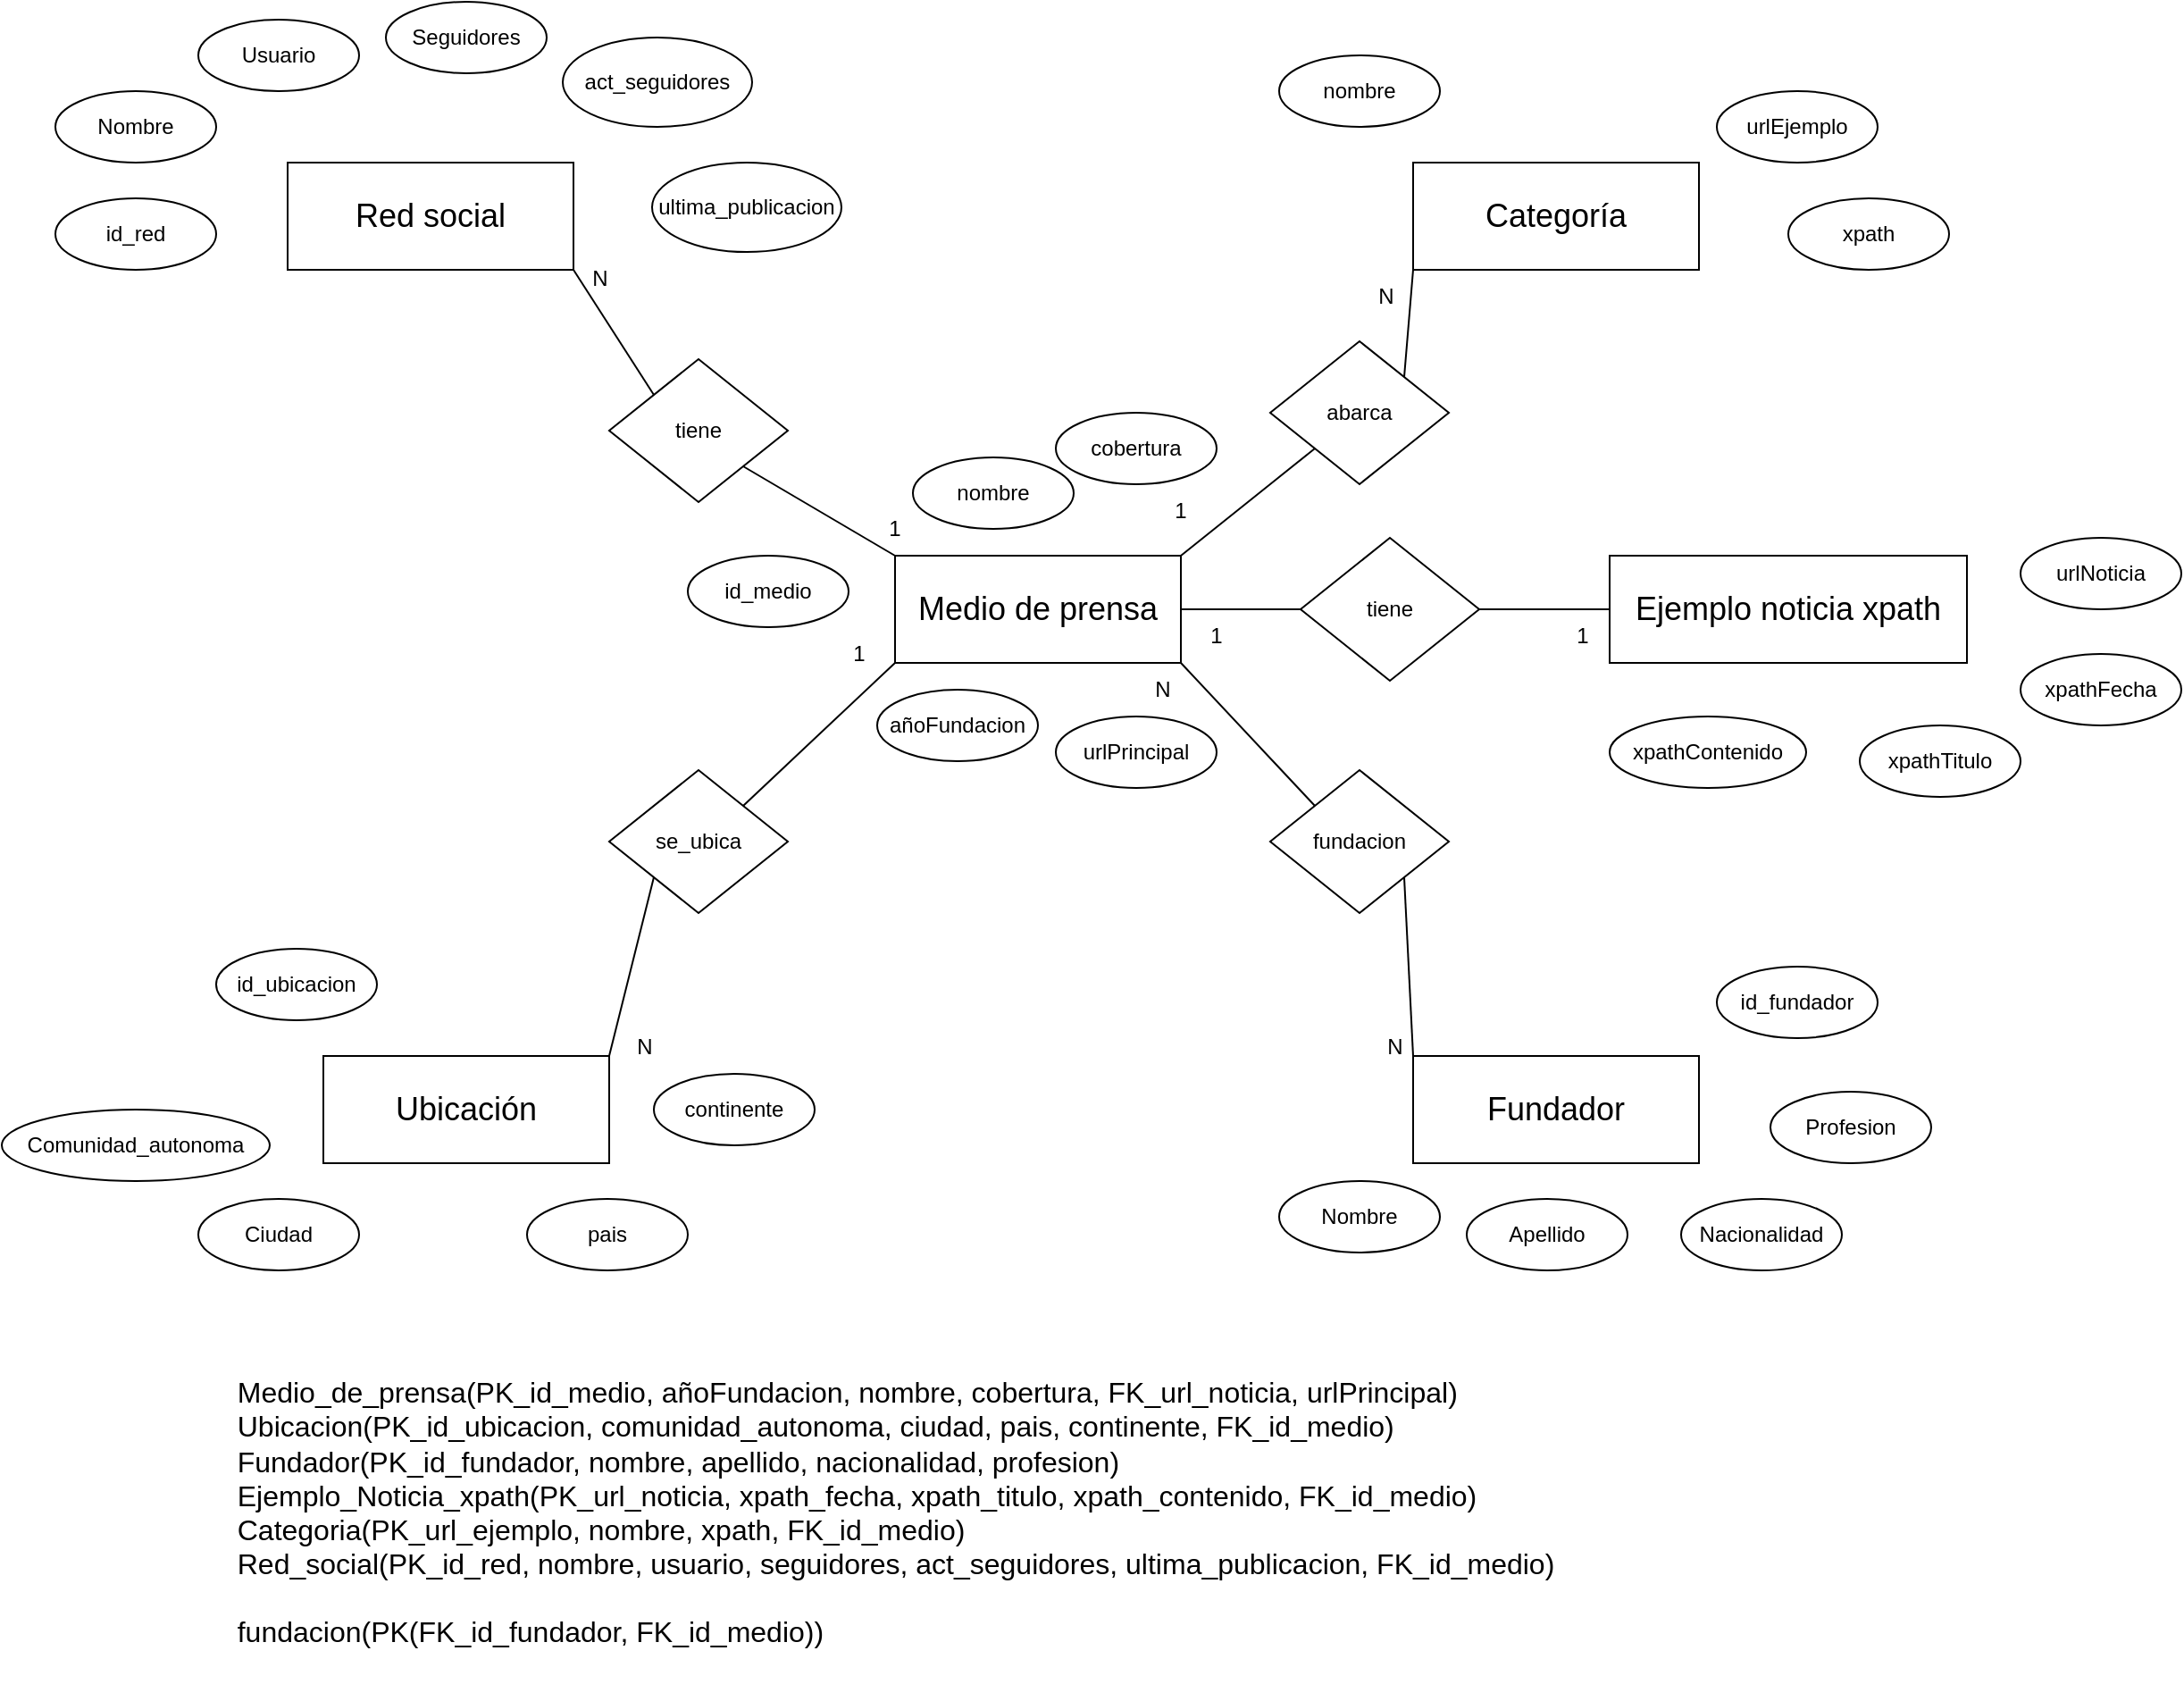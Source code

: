 <mxfile version="21.3.7" type="github">
  <diagram name="Página-1" id="EO1i5Yh0TXApXWwIkE9N">
    <mxGraphModel dx="1398" dy="1912" grid="1" gridSize="10" guides="1" tooltips="1" connect="1" arrows="1" fold="1" page="1" pageScale="1" pageWidth="827" pageHeight="1169" math="0" shadow="0">
      <root>
        <mxCell id="0" />
        <mxCell id="1" parent="0" />
        <mxCell id="UNjLjwTfi98Qa-1zKaNa-1" value="&lt;font style=&quot;font-size: 18px;&quot;&gt;Medio de prensa&lt;/font&gt;" style="rounded=0;whiteSpace=wrap;html=1;" parent="1" vertex="1">
          <mxGeometry x="600" y="120" width="160" height="60" as="geometry" />
        </mxCell>
        <mxCell id="UNjLjwTfi98Qa-1zKaNa-3" value="&lt;span style=&quot;font-size: 18px;&quot;&gt;Ubicación&lt;/span&gt;" style="rounded=0;whiteSpace=wrap;html=1;" parent="1" vertex="1">
          <mxGeometry x="280" y="400" width="160" height="60" as="geometry" />
        </mxCell>
        <mxCell id="UNjLjwTfi98Qa-1zKaNa-8" value="&lt;span style=&quot;font-size: 18px;&quot;&gt;Fundador&lt;/span&gt;" style="rounded=0;whiteSpace=wrap;html=1;" parent="1" vertex="1">
          <mxGeometry x="890" y="400" width="160" height="60" as="geometry" />
        </mxCell>
        <mxCell id="UNjLjwTfi98Qa-1zKaNa-9" value="&lt;span style=&quot;font-size: 18px;&quot;&gt;Red social&lt;/span&gt;" style="rounded=0;whiteSpace=wrap;html=1;" parent="1" vertex="1">
          <mxGeometry x="260" y="-100" width="160" height="60" as="geometry" />
        </mxCell>
        <mxCell id="UNjLjwTfi98Qa-1zKaNa-10" value="&lt;span style=&quot;font-size: 18px;&quot;&gt;Categoría&lt;/span&gt;" style="rounded=0;whiteSpace=wrap;html=1;" parent="1" vertex="1">
          <mxGeometry x="890" y="-100" width="160" height="60" as="geometry" />
        </mxCell>
        <mxCell id="rar-CTMczom2aFT5S0ZN-1" value="tiene" style="rhombus;whiteSpace=wrap;html=1;" parent="1" vertex="1">
          <mxGeometry x="440" y="10" width="100" height="80" as="geometry" />
        </mxCell>
        <mxCell id="rar-CTMczom2aFT5S0ZN-2" value="abarca" style="rhombus;whiteSpace=wrap;html=1;" parent="1" vertex="1">
          <mxGeometry x="810" width="100" height="80" as="geometry" />
        </mxCell>
        <mxCell id="rar-CTMczom2aFT5S0ZN-3" value="se_ubica" style="rhombus;whiteSpace=wrap;html=1;" parent="1" vertex="1">
          <mxGeometry x="440" y="240" width="100" height="80" as="geometry" />
        </mxCell>
        <mxCell id="rar-CTMczom2aFT5S0ZN-4" value="fundacion" style="rhombus;whiteSpace=wrap;html=1;" parent="1" vertex="1">
          <mxGeometry x="810" y="240" width="100" height="80" as="geometry" />
        </mxCell>
        <mxCell id="rar-CTMczom2aFT5S0ZN-5" value="" style="endArrow=none;html=1;rounded=0;entryX=1;entryY=1;entryDx=0;entryDy=0;exitX=0;exitY=0;exitDx=0;exitDy=0;" parent="1" source="UNjLjwTfi98Qa-1zKaNa-1" target="rar-CTMczom2aFT5S0ZN-1" edge="1">
          <mxGeometry width="50" height="50" relative="1" as="geometry">
            <mxPoint x="620" y="130" as="sourcePoint" />
            <mxPoint x="670" y="80" as="targetPoint" />
          </mxGeometry>
        </mxCell>
        <mxCell id="rar-CTMczom2aFT5S0ZN-8" value="" style="endArrow=none;html=1;rounded=0;entryX=1;entryY=1;entryDx=0;entryDy=0;exitX=0;exitY=0;exitDx=0;exitDy=0;" parent="1" source="rar-CTMczom2aFT5S0ZN-1" target="UNjLjwTfi98Qa-1zKaNa-9" edge="1">
          <mxGeometry width="50" height="50" relative="1" as="geometry">
            <mxPoint x="620" y="130" as="sourcePoint" />
            <mxPoint x="670" y="80" as="targetPoint" />
          </mxGeometry>
        </mxCell>
        <mxCell id="rar-CTMczom2aFT5S0ZN-10" value="" style="endArrow=none;html=1;rounded=0;entryX=0;entryY=1;entryDx=0;entryDy=0;exitX=1;exitY=0;exitDx=0;exitDy=0;" parent="1" source="rar-CTMczom2aFT5S0ZN-2" target="UNjLjwTfi98Qa-1zKaNa-10" edge="1">
          <mxGeometry width="50" height="50" relative="1" as="geometry">
            <mxPoint x="620" y="130" as="sourcePoint" />
            <mxPoint x="670" y="80" as="targetPoint" />
          </mxGeometry>
        </mxCell>
        <mxCell id="rar-CTMczom2aFT5S0ZN-11" value="" style="endArrow=none;html=1;rounded=0;entryX=0;entryY=1;entryDx=0;entryDy=0;exitX=1;exitY=0;exitDx=0;exitDy=0;" parent="1" source="UNjLjwTfi98Qa-1zKaNa-1" target="rar-CTMczom2aFT5S0ZN-2" edge="1">
          <mxGeometry width="50" height="50" relative="1" as="geometry">
            <mxPoint x="620" y="130" as="sourcePoint" />
            <mxPoint x="670" y="80" as="targetPoint" />
          </mxGeometry>
        </mxCell>
        <mxCell id="rar-CTMczom2aFT5S0ZN-12" value="" style="endArrow=none;html=1;rounded=0;exitX=1;exitY=0;exitDx=0;exitDy=0;entryX=0;entryY=1;entryDx=0;entryDy=0;" parent="1" source="rar-CTMczom2aFT5S0ZN-3" target="UNjLjwTfi98Qa-1zKaNa-1" edge="1">
          <mxGeometry width="50" height="50" relative="1" as="geometry">
            <mxPoint x="620" y="130" as="sourcePoint" />
            <mxPoint x="670" y="80" as="targetPoint" />
          </mxGeometry>
        </mxCell>
        <mxCell id="rar-CTMczom2aFT5S0ZN-13" value="" style="endArrow=none;html=1;rounded=0;exitX=1;exitY=0;exitDx=0;exitDy=0;entryX=0;entryY=1;entryDx=0;entryDy=0;" parent="1" source="UNjLjwTfi98Qa-1zKaNa-3" target="rar-CTMczom2aFT5S0ZN-3" edge="1">
          <mxGeometry width="50" height="50" relative="1" as="geometry">
            <mxPoint x="620" y="190" as="sourcePoint" />
            <mxPoint x="670" y="140" as="targetPoint" />
          </mxGeometry>
        </mxCell>
        <mxCell id="rar-CTMczom2aFT5S0ZN-14" value="" style="endArrow=none;html=1;rounded=0;entryX=1;entryY=1;entryDx=0;entryDy=0;exitX=0;exitY=0;exitDx=0;exitDy=0;" parent="1" source="rar-CTMczom2aFT5S0ZN-4" target="UNjLjwTfi98Qa-1zKaNa-1" edge="1">
          <mxGeometry width="50" height="50" relative="1" as="geometry">
            <mxPoint x="620" y="230" as="sourcePoint" />
            <mxPoint x="670" y="180" as="targetPoint" />
          </mxGeometry>
        </mxCell>
        <mxCell id="rar-CTMczom2aFT5S0ZN-15" value="" style="endArrow=none;html=1;rounded=0;exitX=0;exitY=0;exitDx=0;exitDy=0;entryX=1;entryY=1;entryDx=0;entryDy=0;" parent="1" source="UNjLjwTfi98Qa-1zKaNa-8" target="rar-CTMczom2aFT5S0ZN-4" edge="1">
          <mxGeometry width="50" height="50" relative="1" as="geometry">
            <mxPoint x="620" y="230" as="sourcePoint" />
            <mxPoint x="670" y="180" as="targetPoint" />
          </mxGeometry>
        </mxCell>
        <mxCell id="rar-CTMczom2aFT5S0ZN-16" value="Nombre" style="ellipse;whiteSpace=wrap;html=1;" parent="1" vertex="1">
          <mxGeometry x="815" y="470" width="90" height="40" as="geometry" />
        </mxCell>
        <mxCell id="rar-CTMczom2aFT5S0ZN-17" value="Apellido" style="ellipse;whiteSpace=wrap;html=1;" parent="1" vertex="1">
          <mxGeometry x="920" y="480" width="90" height="40" as="geometry" />
        </mxCell>
        <mxCell id="rar-CTMczom2aFT5S0ZN-18" value="Nombre" style="ellipse;whiteSpace=wrap;html=1;" parent="1" vertex="1">
          <mxGeometry x="130" y="-140" width="90" height="40" as="geometry" />
        </mxCell>
        <mxCell id="rar-CTMczom2aFT5S0ZN-19" value="Usuario" style="ellipse;whiteSpace=wrap;html=1;" parent="1" vertex="1">
          <mxGeometry x="210" y="-180" width="90" height="40" as="geometry" />
        </mxCell>
        <mxCell id="rar-CTMczom2aFT5S0ZN-20" value="Seguidores" style="ellipse;whiteSpace=wrap;html=1;" parent="1" vertex="1">
          <mxGeometry x="315" y="-190" width="90" height="40" as="geometry" />
        </mxCell>
        <mxCell id="rar-CTMczom2aFT5S0ZN-21" value="act_seguidores" style="ellipse;whiteSpace=wrap;html=1;" parent="1" vertex="1">
          <mxGeometry x="414" y="-170" width="106" height="50" as="geometry" />
        </mxCell>
        <mxCell id="rar-CTMczom2aFT5S0ZN-22" value="nombre" style="ellipse;whiteSpace=wrap;html=1;" parent="1" vertex="1">
          <mxGeometry x="815" y="-160" width="90" height="40" as="geometry" />
        </mxCell>
        <mxCell id="rar-CTMczom2aFT5S0ZN-23" value="urlPrincipal" style="ellipse;whiteSpace=wrap;html=1;" parent="1" vertex="1">
          <mxGeometry x="690" y="210" width="90" height="40" as="geometry" />
        </mxCell>
        <mxCell id="T7eWR32zqZG63hrGAhfz-1" value="urlEjemplo" style="ellipse;whiteSpace=wrap;html=1;" parent="1" vertex="1">
          <mxGeometry x="1060" y="-140" width="90" height="40" as="geometry" />
        </mxCell>
        <mxCell id="T7eWR32zqZG63hrGAhfz-2" value="xpath" style="ellipse;whiteSpace=wrap;html=1;" parent="1" vertex="1">
          <mxGeometry x="1100" y="-80" width="90" height="40" as="geometry" />
        </mxCell>
        <mxCell id="T7eWR32zqZG63hrGAhfz-3" value="&lt;span style=&quot;font-size: 18px;&quot;&gt;Ejemplo noticia xpath&lt;/span&gt;" style="rounded=0;whiteSpace=wrap;html=1;" parent="1" vertex="1">
          <mxGeometry x="1000" y="120" width="200" height="60" as="geometry" />
        </mxCell>
        <mxCell id="T7eWR32zqZG63hrGAhfz-4" value="Comunidad_autonoma" style="ellipse;whiteSpace=wrap;html=1;" parent="1" vertex="1">
          <mxGeometry x="100" y="430" width="150" height="40" as="geometry" />
        </mxCell>
        <mxCell id="T7eWR32zqZG63hrGAhfz-5" value="Nacionalidad" style="ellipse;whiteSpace=wrap;html=1;" parent="1" vertex="1">
          <mxGeometry x="1040" y="480" width="90" height="40" as="geometry" />
        </mxCell>
        <mxCell id="T7eWR32zqZG63hrGAhfz-6" value="Profesion" style="ellipse;whiteSpace=wrap;html=1;" parent="1" vertex="1">
          <mxGeometry x="1090" y="420" width="90" height="40" as="geometry" />
        </mxCell>
        <mxCell id="T7eWR32zqZG63hrGAhfz-7" value="Ciudad" style="ellipse;whiteSpace=wrap;html=1;" parent="1" vertex="1">
          <mxGeometry x="210" y="480" width="90" height="40" as="geometry" />
        </mxCell>
        <mxCell id="T7eWR32zqZG63hrGAhfz-8" value="tiene" style="rhombus;whiteSpace=wrap;html=1;" parent="1" vertex="1">
          <mxGeometry x="827" y="110" width="100" height="80" as="geometry" />
        </mxCell>
        <mxCell id="T7eWR32zqZG63hrGAhfz-9" value="" style="endArrow=none;html=1;rounded=0;exitX=1;exitY=0.5;exitDx=0;exitDy=0;entryX=0;entryY=0.5;entryDx=0;entryDy=0;" parent="1" source="UNjLjwTfi98Qa-1zKaNa-1" target="T7eWR32zqZG63hrGAhfz-8" edge="1">
          <mxGeometry width="50" height="50" relative="1" as="geometry">
            <mxPoint x="810" y="110" as="sourcePoint" />
            <mxPoint x="860" y="60" as="targetPoint" />
          </mxGeometry>
        </mxCell>
        <mxCell id="T7eWR32zqZG63hrGAhfz-10" value="" style="endArrow=none;html=1;rounded=0;entryX=0;entryY=0.5;entryDx=0;entryDy=0;exitX=1;exitY=0.5;exitDx=0;exitDy=0;" parent="1" source="T7eWR32zqZG63hrGAhfz-8" target="T7eWR32zqZG63hrGAhfz-3" edge="1">
          <mxGeometry width="50" height="50" relative="1" as="geometry">
            <mxPoint x="810" y="110" as="sourcePoint" />
            <mxPoint x="860" y="60" as="targetPoint" />
          </mxGeometry>
        </mxCell>
        <mxCell id="T7eWR32zqZG63hrGAhfz-12" value="N" style="text;html=1;strokeColor=none;fillColor=none;align=center;verticalAlign=middle;whiteSpace=wrap;rounded=0;" parent="1" vertex="1">
          <mxGeometry x="405" y="-50" width="60" height="30" as="geometry" />
        </mxCell>
        <mxCell id="T7eWR32zqZG63hrGAhfz-14" value="1" style="text;html=1;strokeColor=none;fillColor=none;align=center;verticalAlign=middle;whiteSpace=wrap;rounded=0;" parent="1" vertex="1">
          <mxGeometry x="570" y="90" width="60" height="30" as="geometry" />
        </mxCell>
        <mxCell id="T7eWR32zqZG63hrGAhfz-15" value="1" style="text;html=1;strokeColor=none;fillColor=none;align=center;verticalAlign=middle;whiteSpace=wrap;rounded=0;" parent="1" vertex="1">
          <mxGeometry x="550" y="160" width="60" height="30" as="geometry" />
        </mxCell>
        <mxCell id="T7eWR32zqZG63hrGAhfz-16" value="N" style="text;html=1;strokeColor=none;fillColor=none;align=center;verticalAlign=middle;whiteSpace=wrap;rounded=0;" parent="1" vertex="1">
          <mxGeometry x="720" y="180" width="60" height="30" as="geometry" />
        </mxCell>
        <mxCell id="T7eWR32zqZG63hrGAhfz-17" value="1" style="text;html=1;strokeColor=none;fillColor=none;align=center;verticalAlign=middle;whiteSpace=wrap;rounded=0;" parent="1" vertex="1">
          <mxGeometry x="750" y="150" width="60" height="30" as="geometry" />
        </mxCell>
        <mxCell id="T7eWR32zqZG63hrGAhfz-18" value="N" style="text;html=1;strokeColor=none;fillColor=none;align=center;verticalAlign=middle;whiteSpace=wrap;rounded=0;" parent="1" vertex="1">
          <mxGeometry x="845" y="-40" width="60" height="30" as="geometry" />
        </mxCell>
        <mxCell id="T7eWR32zqZG63hrGAhfz-19" value="1" style="text;html=1;strokeColor=none;fillColor=none;align=center;verticalAlign=middle;whiteSpace=wrap;rounded=0;" parent="1" vertex="1">
          <mxGeometry x="955" y="150" width="60" height="30" as="geometry" />
        </mxCell>
        <mxCell id="T7eWR32zqZG63hrGAhfz-20" value="N" style="text;html=1;strokeColor=none;fillColor=none;align=center;verticalAlign=middle;whiteSpace=wrap;rounded=0;" parent="1" vertex="1">
          <mxGeometry x="850" y="380" width="60" height="30" as="geometry" />
        </mxCell>
        <mxCell id="T7eWR32zqZG63hrGAhfz-21" value="N" style="text;html=1;strokeColor=none;fillColor=none;align=center;verticalAlign=middle;whiteSpace=wrap;rounded=0;" parent="1" vertex="1">
          <mxGeometry x="430" y="380" width="60" height="30" as="geometry" />
        </mxCell>
        <mxCell id="T7eWR32zqZG63hrGAhfz-22" value="1" style="text;html=1;strokeColor=none;fillColor=none;align=center;verticalAlign=middle;whiteSpace=wrap;rounded=0;" parent="1" vertex="1">
          <mxGeometry x="730" y="80" width="60" height="30" as="geometry" />
        </mxCell>
        <mxCell id="T7eWR32zqZG63hrGAhfz-23" value="urlNoticia" style="ellipse;whiteSpace=wrap;html=1;" parent="1" vertex="1">
          <mxGeometry x="1230" y="110" width="90" height="40" as="geometry" />
        </mxCell>
        <mxCell id="T7eWR32zqZG63hrGAhfz-24" value="xpathFecha" style="ellipse;whiteSpace=wrap;html=1;" parent="1" vertex="1">
          <mxGeometry x="1230" y="175" width="90" height="40" as="geometry" />
        </mxCell>
        <mxCell id="T7eWR32zqZG63hrGAhfz-25" value="xpathTitulo" style="ellipse;whiteSpace=wrap;html=1;" parent="1" vertex="1">
          <mxGeometry x="1140" y="215" width="90" height="40" as="geometry" />
        </mxCell>
        <mxCell id="T7eWR32zqZG63hrGAhfz-26" value="xpathContenido" style="ellipse;whiteSpace=wrap;html=1;" parent="1" vertex="1">
          <mxGeometry x="1000" y="210" width="110" height="40" as="geometry" />
        </mxCell>
        <mxCell id="T7eWR32zqZG63hrGAhfz-27" value="ultima_publicacion" style="ellipse;whiteSpace=wrap;html=1;" parent="1" vertex="1">
          <mxGeometry x="464" y="-100" width="106" height="50" as="geometry" />
        </mxCell>
        <mxCell id="T7eWR32zqZG63hrGAhfz-29" value="id_red" style="ellipse;whiteSpace=wrap;html=1;" parent="1" vertex="1">
          <mxGeometry x="130" y="-80" width="90" height="40" as="geometry" />
        </mxCell>
        <mxCell id="JVCDREUgWHspJGTQDBU8-2" value="id_medio" style="ellipse;whiteSpace=wrap;html=1;" vertex="1" parent="1">
          <mxGeometry x="484" y="120" width="90" height="40" as="geometry" />
        </mxCell>
        <mxCell id="JVCDREUgWHspJGTQDBU8-3" value="nombre" style="ellipse;whiteSpace=wrap;html=1;" vertex="1" parent="1">
          <mxGeometry x="610" y="65" width="90" height="40" as="geometry" />
        </mxCell>
        <mxCell id="JVCDREUgWHspJGTQDBU8-5" value="añoFundacion" style="ellipse;whiteSpace=wrap;html=1;" vertex="1" parent="1">
          <mxGeometry x="590" y="195" width="90" height="40" as="geometry" />
        </mxCell>
        <mxCell id="JVCDREUgWHspJGTQDBU8-6" value="cobertura" style="ellipse;whiteSpace=wrap;html=1;" vertex="1" parent="1">
          <mxGeometry x="690" y="40" width="90" height="40" as="geometry" />
        </mxCell>
        <mxCell id="JVCDREUgWHspJGTQDBU8-7" value="pais" style="ellipse;whiteSpace=wrap;html=1;" vertex="1" parent="1">
          <mxGeometry x="394" y="480" width="90" height="40" as="geometry" />
        </mxCell>
        <mxCell id="JVCDREUgWHspJGTQDBU8-8" value="continente" style="ellipse;whiteSpace=wrap;html=1;" vertex="1" parent="1">
          <mxGeometry x="465" y="410" width="90" height="40" as="geometry" />
        </mxCell>
        <mxCell id="JVCDREUgWHspJGTQDBU8-9" value="id_fundador" style="ellipse;whiteSpace=wrap;html=1;" vertex="1" parent="1">
          <mxGeometry x="1060" y="350" width="90" height="40" as="geometry" />
        </mxCell>
        <mxCell id="JVCDREUgWHspJGTQDBU8-10" value="id_ubicacion" style="ellipse;whiteSpace=wrap;html=1;" vertex="1" parent="1">
          <mxGeometry x="220" y="340" width="90" height="40" as="geometry" />
        </mxCell>
        <mxCell id="JVCDREUgWHspJGTQDBU8-16" value="&lt;div style=&quot;text-align: left;&quot;&gt;&lt;span style=&quot;font-size: medium; background-color: initial;&quot;&gt;Medio_de_prensa(PK_id_medio, añoFundacion, nombre, cobertura, FK_url_noticia, urlPrincipal)&lt;/span&gt;&lt;/div&gt;&lt;font size=&quot;3&quot;&gt;&lt;div style=&quot;text-align: left;&quot;&gt;&lt;span style=&quot;background-color: initial;&quot;&gt;Ubicacion(PK_id_ubicacion, comunidad_autonoma, ciudad, pais, continente, FK_id_medio)&lt;/span&gt;&lt;/div&gt;&lt;div style=&quot;text-align: left;&quot;&gt;&lt;span style=&quot;background-color: initial;&quot;&gt;Fundador(PK_id_fundador, nombre, apellido, nacionalidad, profesion)&lt;/span&gt;&lt;/div&gt;&lt;div style=&quot;text-align: left;&quot;&gt;Ejemplo_Noticia_xpath(PK_url_noticia, xpath_fecha, xpath_titulo, xpath_contenido, FK_id_medio)&lt;/div&gt;&lt;div style=&quot;text-align: left;&quot;&gt;Categoria(PK_url_ejemplo, nombre, xpath, FK_id_medio)&lt;/div&gt;&lt;div style=&quot;text-align: left;&quot;&gt;Red_social(PK_id_red, nombre, usuario, seguidores, act_seguidores, ultima_publicacion, FK_id_medio)&lt;/div&gt;&lt;div style=&quot;text-align: left;&quot;&gt;&lt;br&gt;&lt;/div&gt;&lt;div style=&quot;text-align: left;&quot;&gt;fundacion(PK(FK_id_fundador, FK_id_medio))&lt;/div&gt;&lt;br&gt;&lt;/font&gt;" style="text;html=1;align=center;verticalAlign=middle;resizable=0;points=[];autosize=1;strokeColor=none;fillColor=none;" vertex="1" parent="1">
          <mxGeometry x="220" y="570" width="760" height="190" as="geometry" />
        </mxCell>
      </root>
    </mxGraphModel>
  </diagram>
</mxfile>
